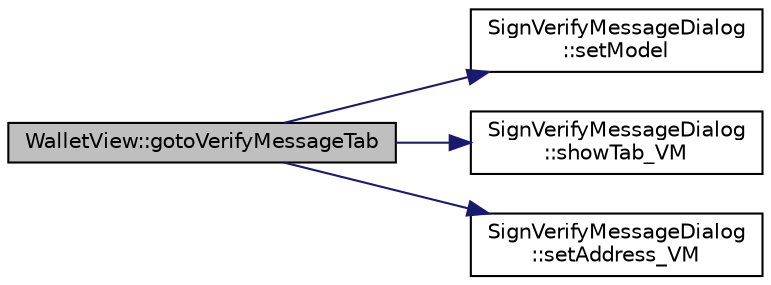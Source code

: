 digraph "WalletView::gotoVerifyMessageTab"
{
  edge [fontname="Helvetica",fontsize="10",labelfontname="Helvetica",labelfontsize="10"];
  node [fontname="Helvetica",fontsize="10",shape=record];
  rankdir="LR";
  Node140 [label="WalletView::gotoVerifyMessageTab",height=0.2,width=0.4,color="black", fillcolor="grey75", style="filled", fontcolor="black"];
  Node140 -> Node141 [color="midnightblue",fontsize="10",style="solid",fontname="Helvetica"];
  Node141 [label="SignVerifyMessageDialog\l::setModel",height=0.2,width=0.4,color="black", fillcolor="white", style="filled",URL="$class_sign_verify_message_dialog.html#ad1479ca27c2fd7d6fd1160c41660ea84"];
  Node140 -> Node142 [color="midnightblue",fontsize="10",style="solid",fontname="Helvetica"];
  Node142 [label="SignVerifyMessageDialog\l::showTab_VM",height=0.2,width=0.4,color="black", fillcolor="white", style="filled",URL="$class_sign_verify_message_dialog.html#a6db3c37d3f5a3c070daed2c731cc79d5"];
  Node140 -> Node143 [color="midnightblue",fontsize="10",style="solid",fontname="Helvetica"];
  Node143 [label="SignVerifyMessageDialog\l::setAddress_VM",height=0.2,width=0.4,color="black", fillcolor="white", style="filled",URL="$class_sign_verify_message_dialog.html#af30557fd4bc0aa57940d0f20e34c04ec"];
}
